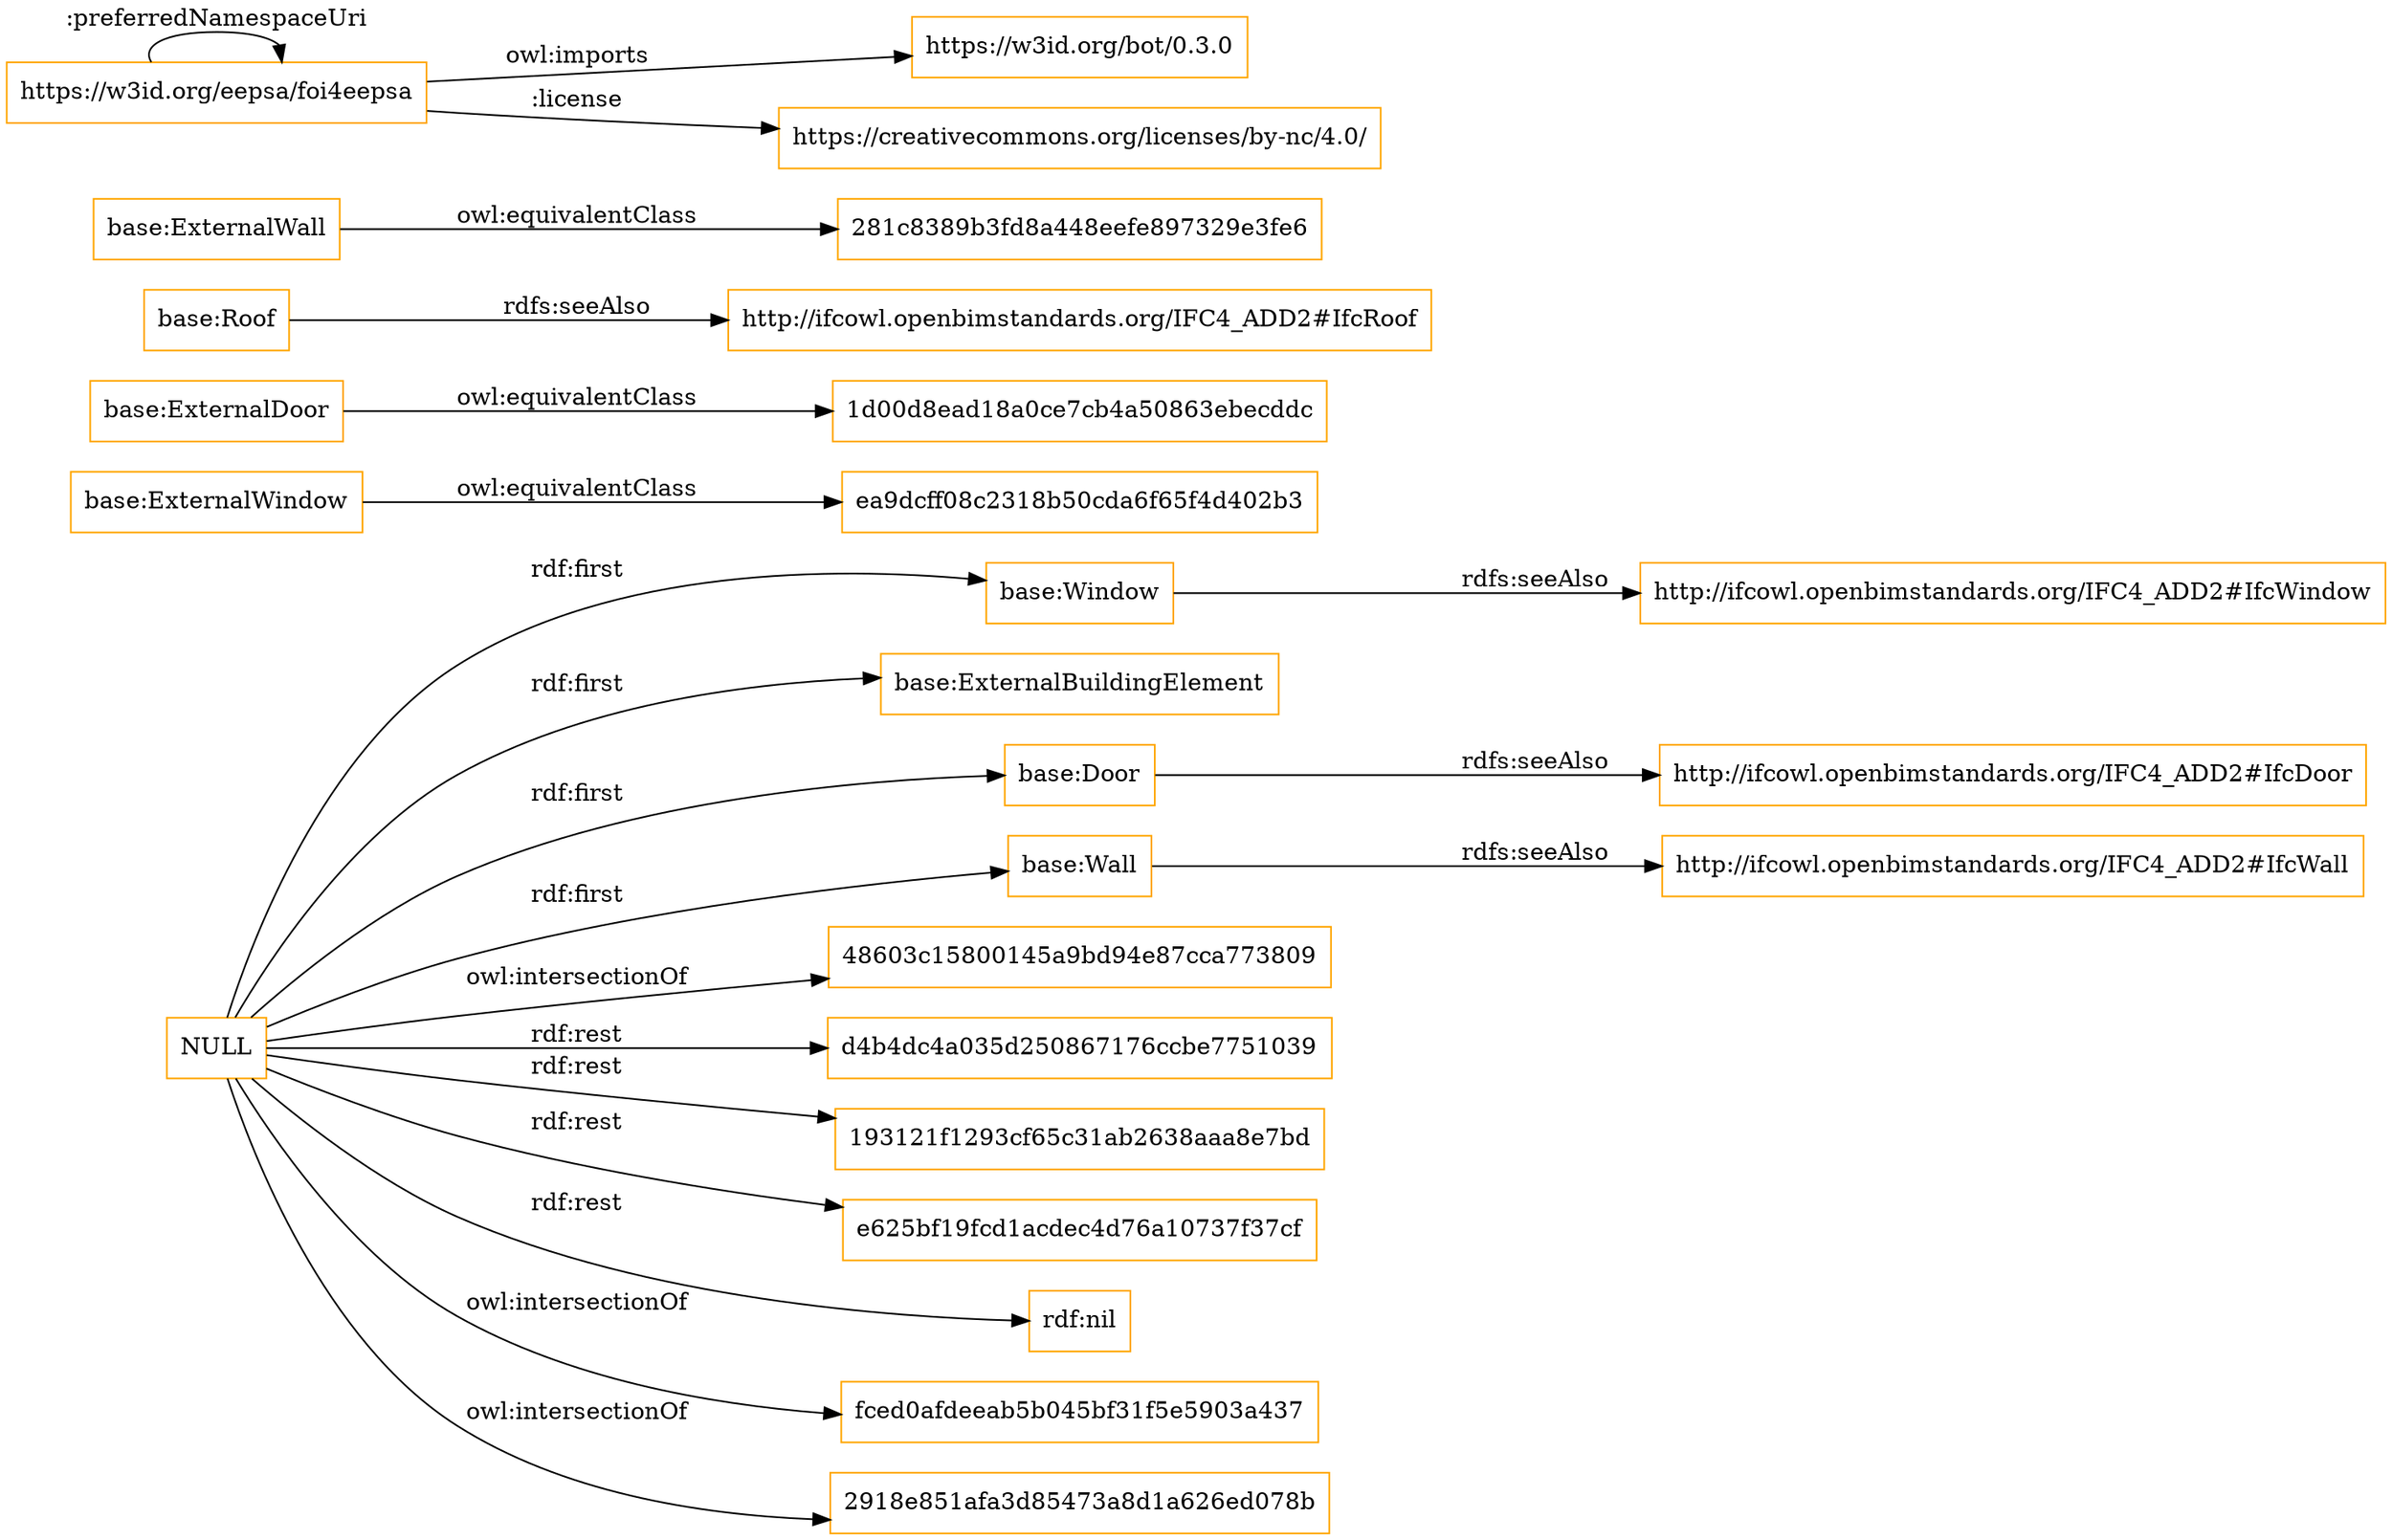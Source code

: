 digraph ar2dtool_diagram { 
rankdir=LR;
size="1501"
node [shape = rectangle, color="orange"]; "base:Window" "ea9dcff08c2318b50cda6f65f4d402b3" "base:ExternalDoor" "base:Roof" "1d00d8ead18a0ce7cb4a50863ebecddc" "base:ExternalWall" "base:ExternalBuildingElement" "281c8389b3fd8a448eefe897329e3fe6" "base:Door" "base:ExternalWindow" "base:Wall" ; /*classes style*/
	"base:Door" -> "http://ifcowl.openbimstandards.org/IFC4_ADD2#IfcDoor" [ label = "rdfs:seeAlso" ];
	"base:Wall" -> "http://ifcowl.openbimstandards.org/IFC4_ADD2#IfcWall" [ label = "rdfs:seeAlso" ];
	"base:Roof" -> "http://ifcowl.openbimstandards.org/IFC4_ADD2#IfcRoof" [ label = "rdfs:seeAlso" ];
	"https://w3id.org/eepsa/foi4eepsa" -> "https://w3id.org/bot/0.3.0" [ label = "owl:imports" ];
	"https://w3id.org/eepsa/foi4eepsa" -> "https://creativecommons.org/licenses/by-nc/4.0/" [ label = ":license" ];
	"https://w3id.org/eepsa/foi4eepsa" -> "https://w3id.org/eepsa/foi4eepsa" [ label = ":preferredNamespaceUri" ];
	"base:ExternalDoor" -> "1d00d8ead18a0ce7cb4a50863ebecddc" [ label = "owl:equivalentClass" ];
	"base:ExternalWindow" -> "ea9dcff08c2318b50cda6f65f4d402b3" [ label = "owl:equivalentClass" ];
	"base:ExternalWall" -> "281c8389b3fd8a448eefe897329e3fe6" [ label = "owl:equivalentClass" ];
	"base:Window" -> "http://ifcowl.openbimstandards.org/IFC4_ADD2#IfcWindow" [ label = "rdfs:seeAlso" ];
	"NULL" -> "48603c15800145a9bd94e87cca773809" [ label = "owl:intersectionOf" ];
	"NULL" -> "d4b4dc4a035d250867176ccbe7751039" [ label = "rdf:rest" ];
	"NULL" -> "193121f1293cf65c31ab2638aaa8e7bd" [ label = "rdf:rest" ];
	"NULL" -> "e625bf19fcd1acdec4d76a10737f37cf" [ label = "rdf:rest" ];
	"NULL" -> "base:Window" [ label = "rdf:first" ];
	"NULL" -> "base:ExternalBuildingElement" [ label = "rdf:first" ];
	"NULL" -> "rdf:nil" [ label = "rdf:rest" ];
	"NULL" -> "fced0afdeeab5b045bf31f5e5903a437" [ label = "owl:intersectionOf" ];
	"NULL" -> "base:Door" [ label = "rdf:first" ];
	"NULL" -> "2918e851afa3d85473a8d1a626ed078b" [ label = "owl:intersectionOf" ];
	"NULL" -> "base:Wall" [ label = "rdf:first" ];

}
